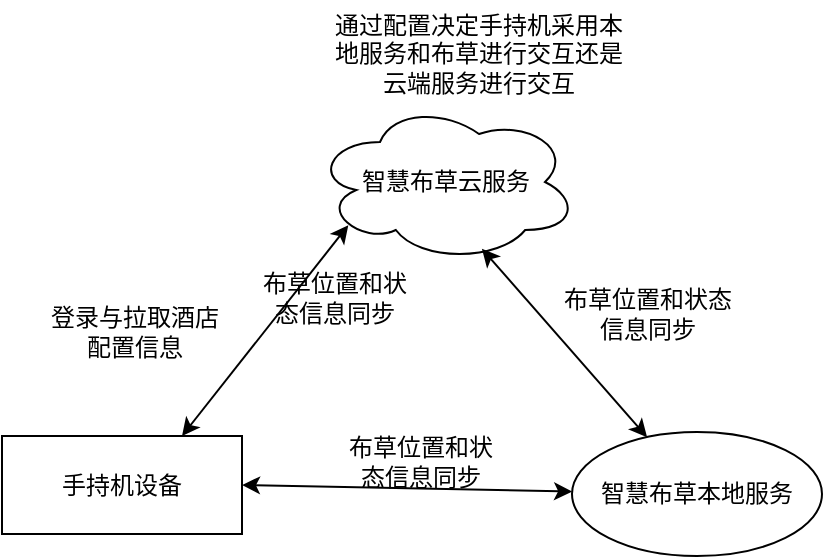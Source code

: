 <mxfile border="50" scale="3" compressed="false" locked="false" version="27.2.0">
  <diagram name="Blank" id="YmL12bMKpDGza6XwsDPr">
    <mxGraphModel dx="786" dy="859" grid="0" gridSize="10" guides="1" tooltips="1" connect="1" arrows="1" fold="1" page="0" pageScale="1" pageWidth="827" pageHeight="1169" background="none" math="1" shadow="0">
      <root>
        <mxCell id="X5NqExCQtvZxIxQ7pmgY-0" />
        <mxCell id="1" parent="X5NqExCQtvZxIxQ7pmgY-0" />
        <mxCell id="ataKsaRcwb2Uaiad8-_A-3" value="智慧布草本地服务" style="ellipse;whiteSpace=wrap;html=1;" vertex="1" parent="1">
          <mxGeometry x="483" y="-35" width="125" height="62" as="geometry" />
        </mxCell>
        <mxCell id="ataKsaRcwb2Uaiad8-_A-4" value="智慧布草云服务" style="ellipse;shape=cloud;whiteSpace=wrap;html=1;" vertex="1" parent="1">
          <mxGeometry x="354" y="-200" width="132" height="80" as="geometry" />
        </mxCell>
        <mxCell id="ataKsaRcwb2Uaiad8-_A-5" value="手持机设备" style="rounded=0;whiteSpace=wrap;html=1;" vertex="1" parent="1">
          <mxGeometry x="198" y="-33" width="120" height="49" as="geometry" />
        </mxCell>
        <mxCell id="ataKsaRcwb2Uaiad8-_A-6" value="" style="endArrow=classic;startArrow=classic;html=1;rounded=0;exitX=0.636;exitY=0.917;exitDx=0;exitDy=0;exitPerimeter=0;" edge="1" parent="1" source="ataKsaRcwb2Uaiad8-_A-4" target="ataKsaRcwb2Uaiad8-_A-3">
          <mxGeometry width="50" height="50" relative="1" as="geometry">
            <mxPoint x="388" y="26" as="sourcePoint" />
            <mxPoint x="438" y="-24" as="targetPoint" />
          </mxGeometry>
        </mxCell>
        <mxCell id="ataKsaRcwb2Uaiad8-_A-7" value="布草位置和状态信息同步" style="text;html=1;align=center;verticalAlign=middle;whiteSpace=wrap;rounded=0;" vertex="1" parent="1">
          <mxGeometry x="475" y="-109" width="92" height="30" as="geometry" />
        </mxCell>
        <mxCell id="ataKsaRcwb2Uaiad8-_A-8" value="" style="endArrow=classic;startArrow=classic;html=1;rounded=0;exitX=1;exitY=0.5;exitDx=0;exitDy=0;" edge="1" parent="1" source="ataKsaRcwb2Uaiad8-_A-5" target="ataKsaRcwb2Uaiad8-_A-3">
          <mxGeometry width="50" height="50" relative="1" as="geometry">
            <mxPoint x="388" y="26" as="sourcePoint" />
            <mxPoint x="438" y="-24" as="targetPoint" />
          </mxGeometry>
        </mxCell>
        <mxCell id="ataKsaRcwb2Uaiad8-_A-9" value="布草位置和状态信息同步" style="text;html=1;align=center;verticalAlign=middle;whiteSpace=wrap;rounded=0;" vertex="1" parent="1">
          <mxGeometry x="366" y="-35" width="83" height="30" as="geometry" />
        </mxCell>
        <mxCell id="ataKsaRcwb2Uaiad8-_A-10" value="" style="endArrow=classic;startArrow=classic;html=1;rounded=0;exitX=0.13;exitY=0.77;exitDx=0;exitDy=0;exitPerimeter=0;entryX=0.75;entryY=0;entryDx=0;entryDy=0;" edge="1" parent="1" source="ataKsaRcwb2Uaiad8-_A-4" target="ataKsaRcwb2Uaiad8-_A-5">
          <mxGeometry width="50" height="50" relative="1" as="geometry">
            <mxPoint x="388" y="26" as="sourcePoint" />
            <mxPoint x="438" y="-24" as="targetPoint" />
          </mxGeometry>
        </mxCell>
        <mxCell id="ataKsaRcwb2Uaiad8-_A-11" value="登录与拉取酒店配置信息" style="text;html=1;align=center;verticalAlign=middle;whiteSpace=wrap;rounded=0;" vertex="1" parent="1">
          <mxGeometry x="217" y="-100" width="95" height="30" as="geometry" />
        </mxCell>
        <mxCell id="ataKsaRcwb2Uaiad8-_A-12" value="布草位置和状态信息同步" style="text;html=1;align=center;verticalAlign=middle;whiteSpace=wrap;rounded=0;" vertex="1" parent="1">
          <mxGeometry x="324" y="-117" width="81" height="30" as="geometry" />
        </mxCell>
        <mxCell id="ataKsaRcwb2Uaiad8-_A-13" value="通过配置决定手持机采用本地服务和布草进行交互还是云端服务进行交互" style="text;html=1;align=center;verticalAlign=middle;whiteSpace=wrap;rounded=0;" vertex="1" parent="1">
          <mxGeometry x="362" y="-251" width="149" height="53" as="geometry" />
        </mxCell>
      </root>
    </mxGraphModel>
  </diagram>
</mxfile>
